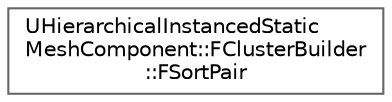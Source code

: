digraph "Graphical Class Hierarchy"
{
 // INTERACTIVE_SVG=YES
 // LATEX_PDF_SIZE
  bgcolor="transparent";
  edge [fontname=Helvetica,fontsize=10,labelfontname=Helvetica,labelfontsize=10];
  node [fontname=Helvetica,fontsize=10,shape=box,height=0.2,width=0.4];
  rankdir="LR";
  Node0 [id="Node000000",label="UHierarchicalInstancedStatic\lMeshComponent::FClusterBuilder\l::FSortPair",height=0.2,width=0.4,color="grey40", fillcolor="white", style="filled",URL="$df/df3/structUHierarchicalInstancedStaticMeshComponent_1_1FClusterBuilder_1_1FSortPair.html",tooltip=" "];
}
